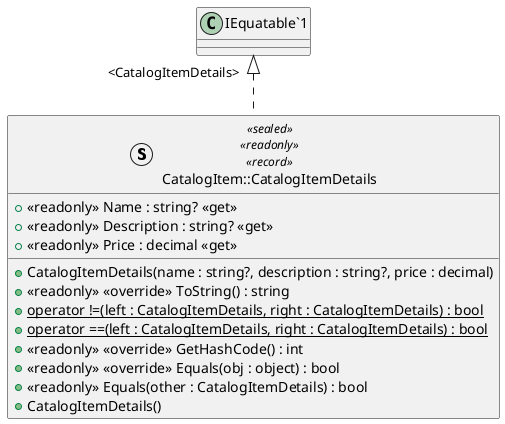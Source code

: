 @startuml CatalogItem::CatalogItemDetails
struct CatalogItem::CatalogItemDetails <<sealed>> <<readonly>> <<record>>  {
    + <<readonly>> Name : string? <<get>>
    + <<readonly>> Description : string? <<get>>
    + <<readonly>> Price : decimal <<get>>
    + CatalogItemDetails(name : string?, description : string?, price : decimal)
    + <<readonly>> <<override>> ToString() : string
    + {static} operator !=(left : CatalogItemDetails, right : CatalogItemDetails) : bool
    + {static} operator ==(left : CatalogItemDetails, right : CatalogItemDetails) : bool
    + <<readonly>> <<override>> GetHashCode() : int
    + <<readonly>> <<override>> Equals(obj : object) : bool
    + <<readonly>> Equals(other : CatalogItemDetails) : bool
    + CatalogItemDetails()
}
"IEquatable`1" "<CatalogItemDetails>" <|.. CatalogItem::CatalogItemDetails
@enduml